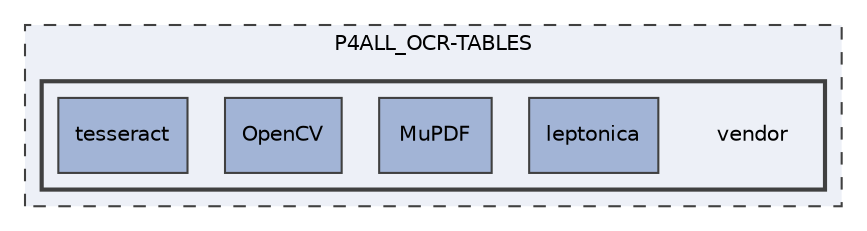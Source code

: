 digraph "P4ALL_OCR-TABLES/vendor"
{
 // LATEX_PDF_SIZE
  edge [fontname="Helvetica",fontsize="10",labelfontname="Helvetica",labelfontsize="10"];
  node [fontname="Helvetica",fontsize="10",shape=record];
  compound=true
  subgraph clusterdir_c6a071715ac2086598574cc8dedc6e16 {
    graph [ bgcolor="#edf0f7", pencolor="grey25", style="filled,dashed,", label="P4ALL_OCR-TABLES", fontname="Helvetica", fontsize="10", URL="dir_c6a071715ac2086598574cc8dedc6e16.html"]
  subgraph clusterdir_0e0614d058897752c3f3b15942e52522 {
    graph [ bgcolor="#edf0f7", pencolor="grey25", style="filled,bold,", label="", fontname="Helvetica", fontsize="10", URL="dir_0e0614d058897752c3f3b15942e52522.html"]
    dir_0e0614d058897752c3f3b15942e52522 [shape=plaintext, label="vendor"];
  dir_a3bd05f65bdec180ad3650e522ccccd3 [shape=box, label="leptonica", style="filled,", fillcolor="#a2b4d6", color="grey25", URL="dir_a3bd05f65bdec180ad3650e522ccccd3.html"];
  dir_100c556d41e85b6f1bd1cab623524f0c [shape=box, label="MuPDF", style="filled,", fillcolor="#a2b4d6", color="grey25", URL="dir_100c556d41e85b6f1bd1cab623524f0c.html"];
  dir_aaba979765c6a564283ece43a1ff06ce [shape=box, label="OpenCV", style="filled,", fillcolor="#a2b4d6", color="grey25", URL="dir_aaba979765c6a564283ece43a1ff06ce.html"];
  dir_bba87340d9ca5afefb4814fb2f30c296 [shape=box, label="tesseract", style="filled,", fillcolor="#a2b4d6", color="grey25", URL="dir_bba87340d9ca5afefb4814fb2f30c296.html"];
  }
  }
}

